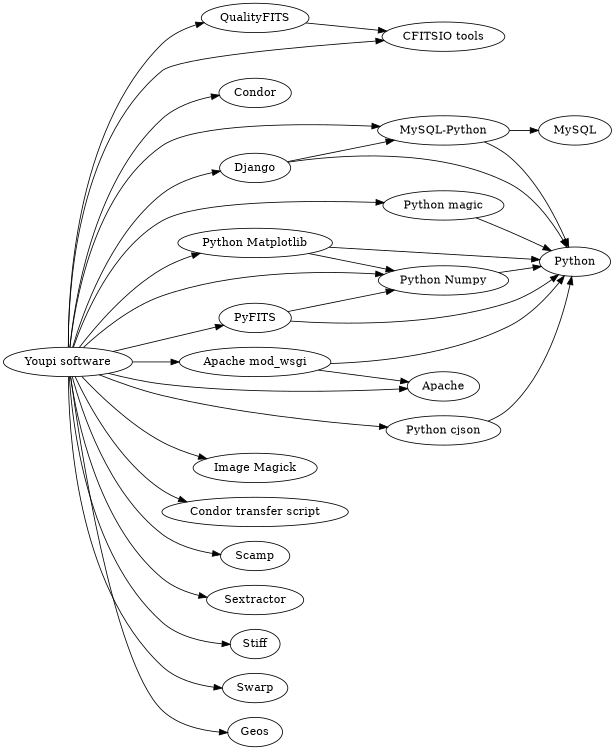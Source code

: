 digraph G {
	size="5,5";
	rankdir = LR;

	youpi [label="Youpi software"];
	cfitsio	[label="CFITSIO tools"];
	condor [label="Condor"];
	django [label="Django"];
	magic [label="Image Magick"];
	modwsgi [label="Apache mod_wsgi"];
	mysqlpython [label="MySQL-Python"];
	pyfits [label="PyFITS"];
	python [label="Python"];
	pythoncjson	[label="Python cjson"];
	pythonmagic	[label="Python magic"];
	pythonmplib	[label="Python Matplotlib"];
	pythonnumpy	[label="Python Numpy"];
	apache [label="Apache"];
	mysql [label="MySQL"];
	mysql [label="MySQL"];
	condortrpl [label="Condor transfer script"];

	scamp [label="Scamp"];
	sextractor [label="Sextractor"];
	stiff [label="Stiff"];
	swarp [label="Swarp"];
	qfits [label="QualityFITS"];
	geos [label="Geos"];

	youpi -> apache;
	youpi -> cfitsio;
	youpi -> condor;
	youpi -> django;
	youpi -> magic;
	youpi -> modwsgi;
	youpi -> pyfits;
	youpi -> pythoncjson;
	youpi -> pythonmagic;
	youpi -> pythonmplib;
	youpi -> pythonnumpy;
	youpi -> mysqlpython;
	youpi -> geos;
	youpi -> condortrpl;

	youpi -> scamp;
	youpi -> sextractor;
	youpi -> stiff;
	youpi -> swarp;
	youpi -> qfits;

	qfits -> cfitsio;
	mysqlpython -> mysql;
	django -> python;
	django -> mysqlpython;
	modwsgi -> apache;
	modwsgi -> python;
	pythonmagic -> python;
	pythonmplib -> python;
	pythoncjson -> python;
	pythonnumpy -> python;
	mysqlpython -> python;
	pyfits -> python;
	pyfits -> pythonnumpy;
	pythonmplib -> pythonnumpy;
}
